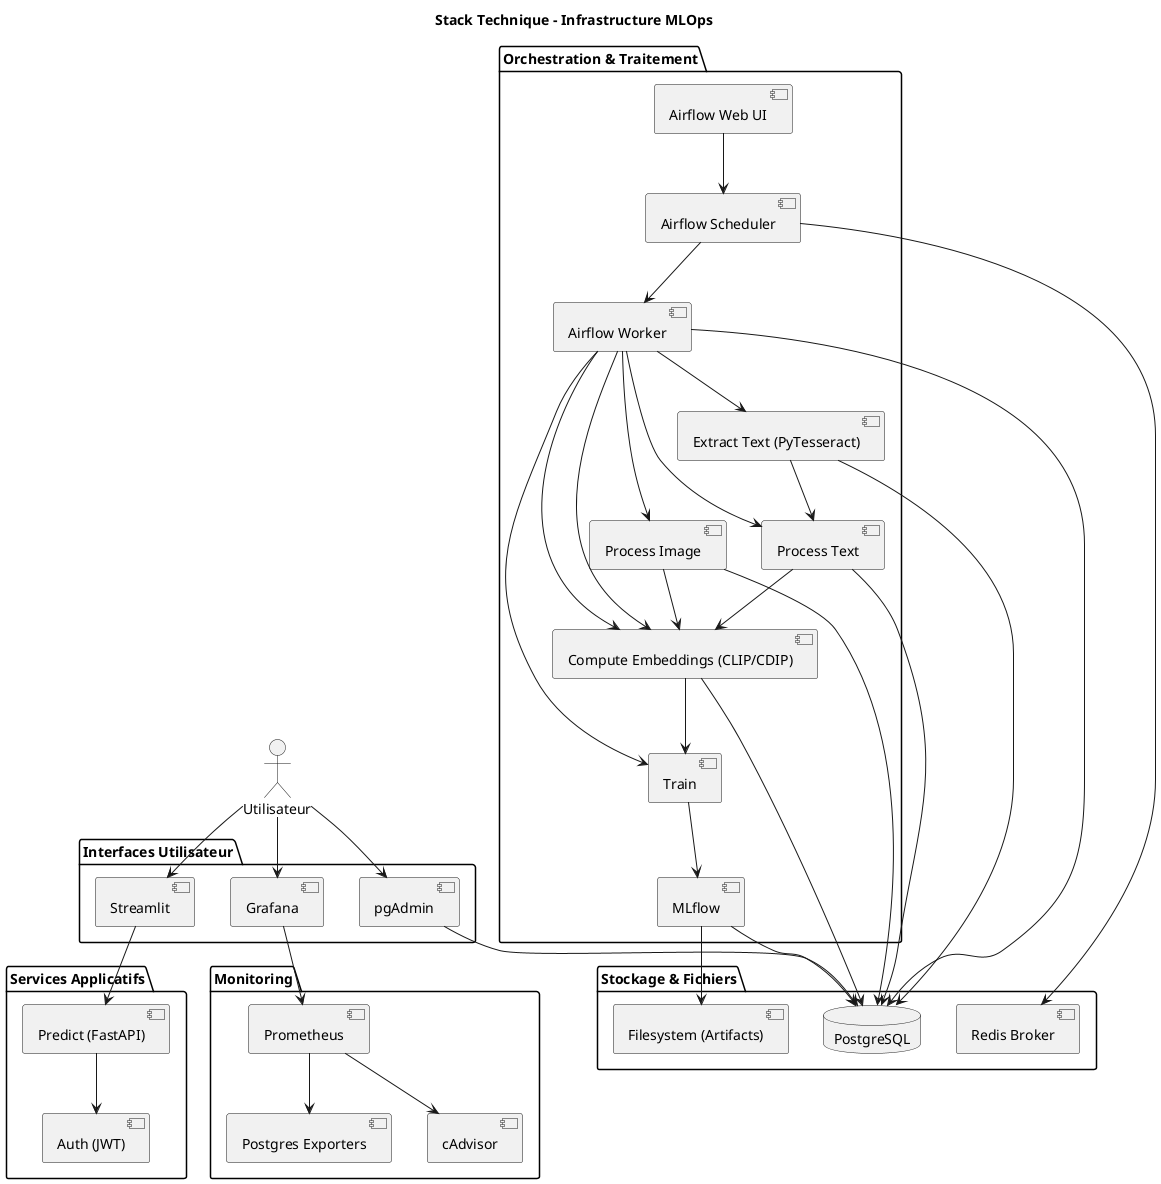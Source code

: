 @startuml
title Stack Technique - Infrastructure MLOps

' Direction facultative si tu veux en horizontal
' left to right direction

' Couche Utilisateurs
actor "Utilisateur" as User

' Couche Interfaces
package "Interfaces Utilisateur" {
  [Streamlit]
  [pgAdmin]
  [Grafana]
}

' Couche Services Applicatifs
package "Services Applicatifs" {
  [Auth (JWT)]
  [Predict (FastAPI)]
}

' Couche Orchestration & Traitement
package "Orchestration & Traitement" {
  [Airflow Scheduler]
  [Airflow Worker]
  [Airflow Web UI]
  [Extract Text (PyTesseract)]
  [Process Text]
  [Process Image]
  [Compute Embeddings (CLIP/CDIP)]
  [Train]
  [MLflow]
}

' Couche Stockage & Fichiers
package "Stockage & Fichiers" {
  database "PostgreSQL" as Postgres
  [Redis Broker]
  [Filesystem (Artifacts)]
}

' Couche Monitoring
package "Monitoring" {
  [Prometheus]
  [cAdvisor]
  [Postgres Exporters]
  [Grafana]
  }

' Relations Utilisateurs
User --> [Streamlit]
User --> [Grafana]
User --> [pgAdmin]

' Interfaces --> Services Applicatifs
[Streamlit] --> [Predict (FastAPI)]
[Predict (FastAPI)] --> [Auth (JWT)]

' Airflow et traitement
[Airflow Scheduler] --> [Airflow Worker]
[Airflow Web UI] --> [Airflow Scheduler]
[Airflow Worker] --> [Extract Text (PyTesseract)]
[Airflow Worker] --> [Process Text]
[Airflow Worker] --> [Process Image]
[Airflow Worker] --> [Compute Embeddings (CLIP/CDIP)]
[Airflow Worker] --> [Train]
[Airflow Worker] --> [Compute Embeddings (CLIP/CDIP)]

' Prétraitement
[Process Text] --> [Compute Embeddings (CLIP/CDIP)]
[Process Image] --> [Compute Embeddings (CLIP/CDIP)]
[Extract Text (PyTesseract)] --> [Process Text]

' Embeddings
[Compute Embeddings (CLIP/CDIP)] --> Postgres
[Compute Embeddings (CLIP/CDIP)] --> [Train]
' Train
[Train] --> [MLflow]
[MLflow] --> Postgres
[MLflow] --> [Filesystem (Artifacts)]

' Messaging & Storage
[Airflow Scheduler] --> [Redis Broker]
[Airflow Worker] --> Postgres

' Monitoring
[Prometheus] --> [cAdvisor]
[Prometheus] --> [Postgres Exporters]
[Grafana] --> [Prometheus]

' pgAdmin
[pgAdmin] --> Postgres
[Process Text] --> Postgres
[Process Image] --> Postgres
[Extract Text (PyTesseract)] --> Postgres
@enduml
